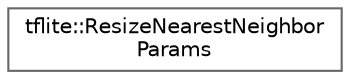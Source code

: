digraph "Graphical Class Hierarchy"
{
 // LATEX_PDF_SIZE
  bgcolor="transparent";
  edge [fontname=Helvetica,fontsize=10,labelfontname=Helvetica,labelfontsize=10];
  node [fontname=Helvetica,fontsize=10,shape=box,height=0.2,width=0.4];
  rankdir="LR";
  Node0 [id="Node000000",label="tflite::ResizeNearestNeighbor\lParams",height=0.2,width=0.4,color="grey40", fillcolor="white", style="filled",URL="$structtflite_1_1_resize_nearest_neighbor_params.html",tooltip=" "];
}
